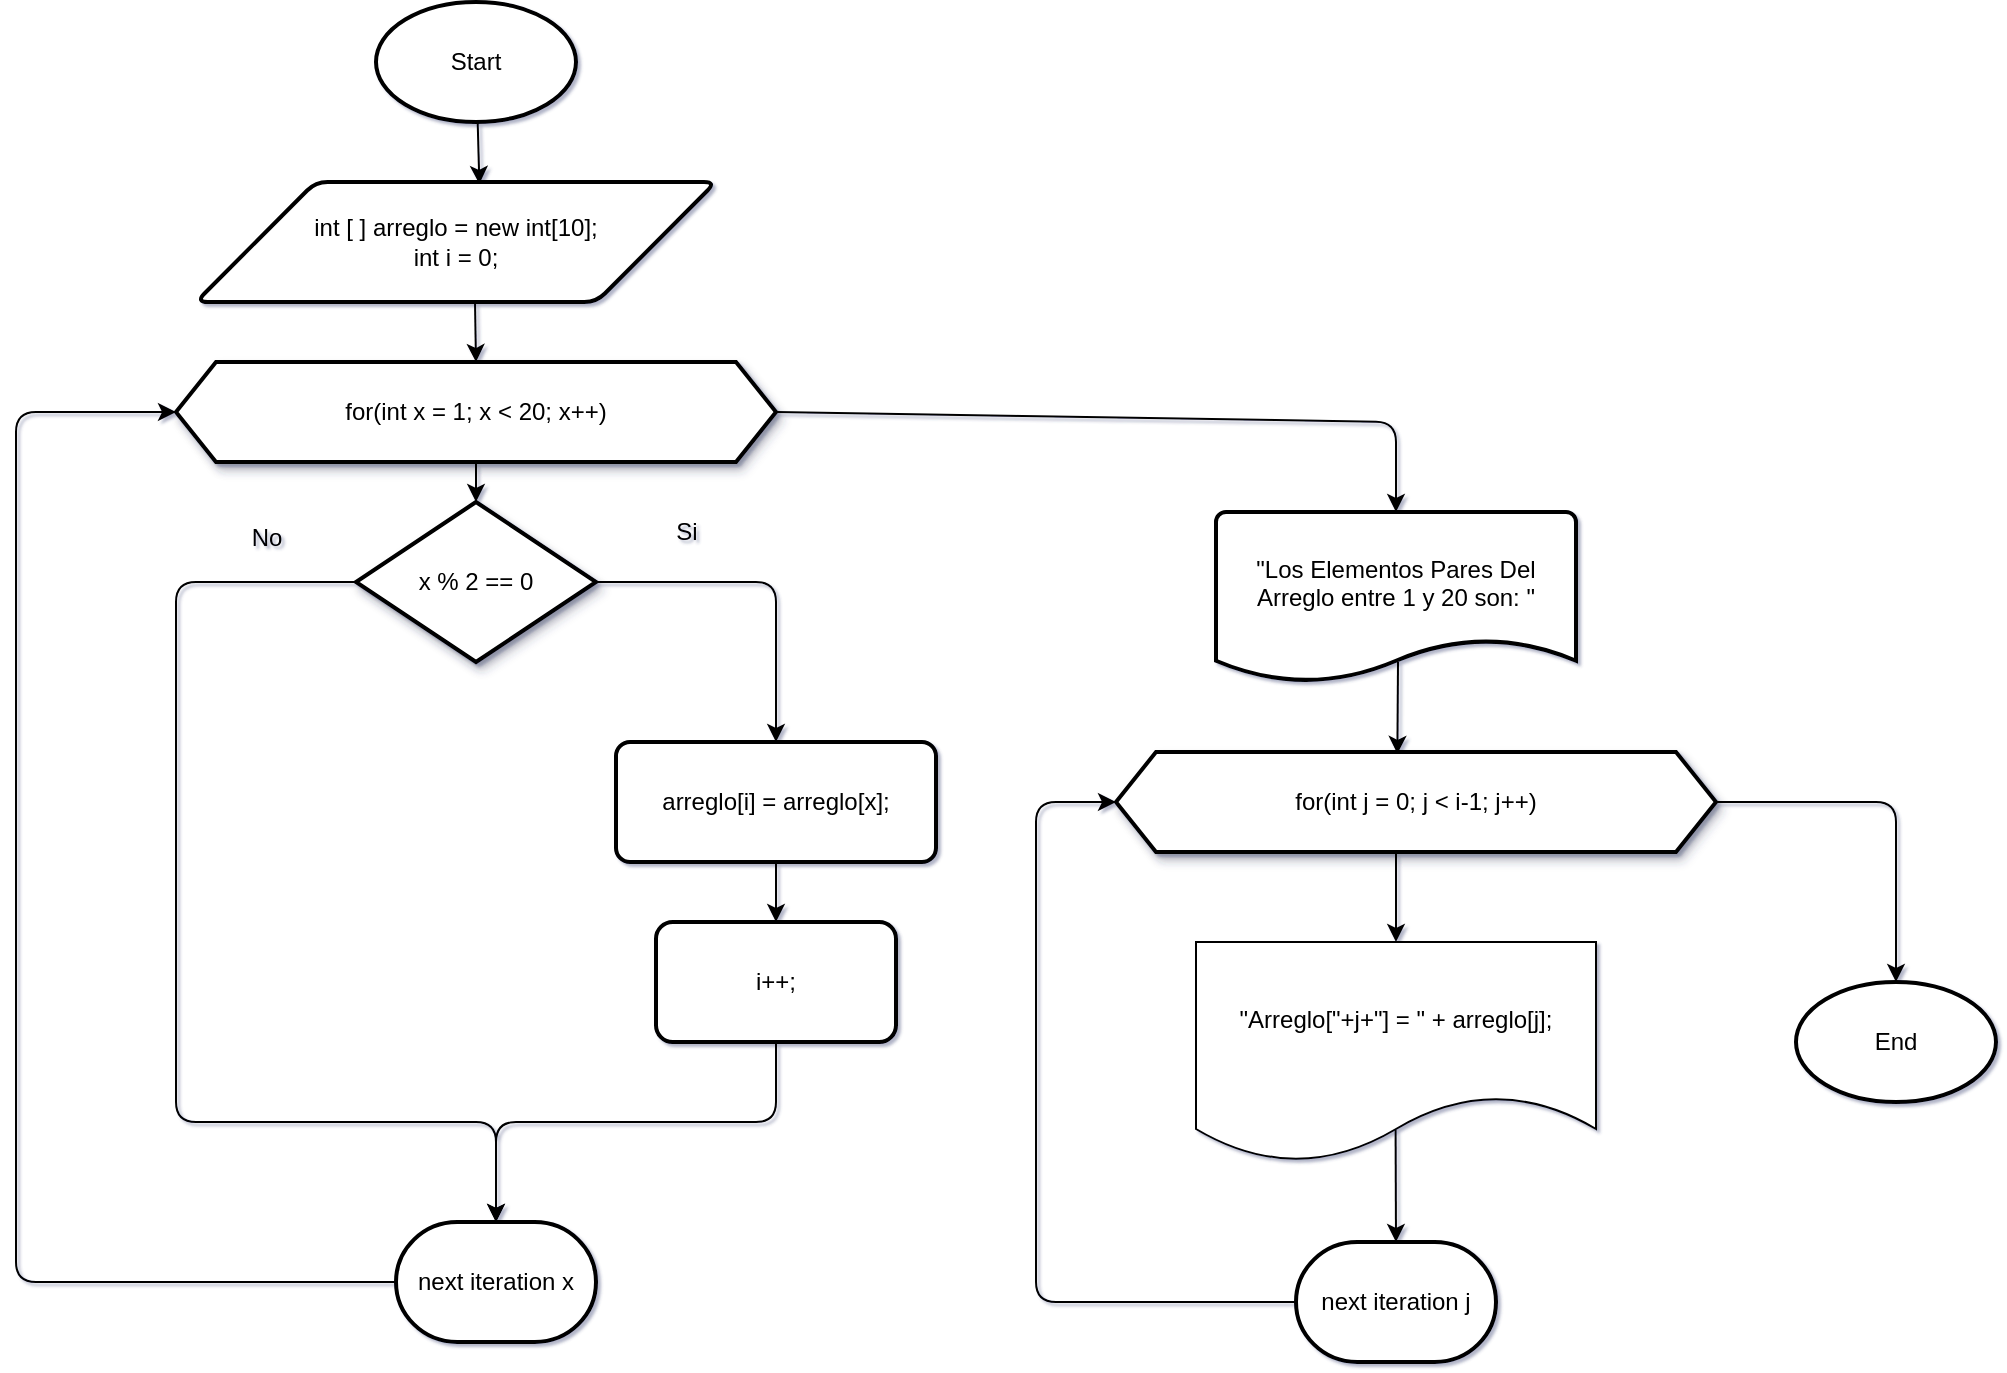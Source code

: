 <mxfile>
    <diagram id="6mQ_ADOAQ1k1-LOWOxSz" name="Page-1">
        <mxGraphModel dx="983" dy="779" grid="1" gridSize="10" guides="1" tooltips="1" connect="1" arrows="1" fold="1" page="1" pageScale="1" pageWidth="850" pageHeight="1100" math="0" shadow="1">
            <root>
                <mxCell id="0"/>
                <mxCell id="1" parent="0"/>
                <mxCell id="3" value="Start" style="strokeWidth=2;html=1;shape=mxgraph.flowchart.start_1;whiteSpace=wrap;" vertex="1" parent="1">
                    <mxGeometry x="340" y="30" width="100" height="60" as="geometry"/>
                </mxCell>
                <mxCell id="4" value="int [ ] arreglo = new int[10];&lt;div&gt;int i = 0;&lt;/div&gt;" style="shape=parallelogram;html=1;strokeWidth=2;perimeter=parallelogramPerimeter;whiteSpace=wrap;rounded=1;arcSize=12;size=0.23;" vertex="1" parent="1">
                    <mxGeometry x="250" y="120" width="260" height="60" as="geometry"/>
                </mxCell>
                <mxCell id="5" style="edgeStyle=none;html=1;entryX=0.545;entryY=0.016;entryDx=0;entryDy=0;entryPerimeter=0;" edge="1" parent="1" source="3" target="4">
                    <mxGeometry relative="1" as="geometry"/>
                </mxCell>
                <mxCell id="11" value="" style="edgeStyle=none;html=1;" edge="1" parent="1" source="6" target="10">
                    <mxGeometry relative="1" as="geometry"/>
                </mxCell>
                <mxCell id="26" style="edgeStyle=none;html=1;entryX=0.5;entryY=0;entryDx=0;entryDy=0;entryPerimeter=0;exitX=1;exitY=0.5;exitDx=0;exitDy=0;" edge="1" parent="1" source="6" target="27">
                    <mxGeometry relative="1" as="geometry">
                        <mxPoint x="840" y="235" as="targetPoint"/>
                        <Array as="points">
                            <mxPoint x="850" y="240"/>
                        </Array>
                    </mxGeometry>
                </mxCell>
                <mxCell id="6" value="for(int x = 1; x &amp;lt; 20; x++)" style="shape=hexagon;perimeter=hexagonPerimeter2;whiteSpace=wrap;html=1;fixedSize=1;strokeWidth=2;textShadow=0;shadow=1;" vertex="1" parent="1">
                    <mxGeometry x="240" y="210" width="300" height="50" as="geometry"/>
                </mxCell>
                <mxCell id="8" style="edgeStyle=none;html=1;entryX=0.5;entryY=0;entryDx=0;entryDy=0;" edge="1" parent="1" target="6">
                    <mxGeometry relative="1" as="geometry">
                        <mxPoint x="389.5" y="180" as="sourcePoint"/>
                        <mxPoint x="390.5" y="211" as="targetPoint"/>
                    </mxGeometry>
                </mxCell>
                <mxCell id="12" style="edgeStyle=none;html=1;exitX=1;exitY=0.5;exitDx=0;exitDy=0;" edge="1" parent="1">
                    <mxGeometry relative="1" as="geometry">
                        <mxPoint x="540" y="400" as="targetPoint"/>
                        <mxPoint x="410" y="320" as="sourcePoint"/>
                        <Array as="points">
                            <mxPoint x="540" y="320"/>
                        </Array>
                    </mxGeometry>
                </mxCell>
                <mxCell id="13" style="edgeStyle=none;html=1;exitX=0;exitY=0.5;exitDx=0;exitDy=0;" edge="1" parent="1" source="10">
                    <mxGeometry relative="1" as="geometry">
                        <mxPoint x="400" y="640" as="targetPoint"/>
                        <Array as="points">
                            <mxPoint x="240" y="320"/>
                            <mxPoint x="240" y="590"/>
                            <mxPoint x="400" y="590"/>
                        </Array>
                    </mxGeometry>
                </mxCell>
                <mxCell id="10" value="x % 2 == 0" style="rhombus;whiteSpace=wrap;html=1;strokeWidth=2;shadow=1;" vertex="1" parent="1">
                    <mxGeometry x="330" y="280" width="120" height="80" as="geometry"/>
                </mxCell>
                <mxCell id="17" value="" style="edgeStyle=none;html=1;" edge="1" parent="1" source="15" target="16">
                    <mxGeometry relative="1" as="geometry"/>
                </mxCell>
                <mxCell id="15" value="arreglo[i] = arreglo[x];" style="rounded=1;whiteSpace=wrap;html=1;absoluteArcSize=1;arcSize=14;strokeWidth=2;" vertex="1" parent="1">
                    <mxGeometry x="460" y="400" width="160" height="60" as="geometry"/>
                </mxCell>
                <mxCell id="20" style="edgeStyle=none;html=1;exitX=0.5;exitY=1;exitDx=0;exitDy=0;" edge="1" parent="1" source="16">
                    <mxGeometry relative="1" as="geometry">
                        <mxPoint x="400" y="640" as="targetPoint"/>
                        <Array as="points">
                            <mxPoint x="540" y="590"/>
                            <mxPoint x="400" y="590"/>
                        </Array>
                    </mxGeometry>
                </mxCell>
                <mxCell id="16" value="i++;" style="whiteSpace=wrap;html=1;rounded=1;arcSize=14;strokeWidth=2;" vertex="1" parent="1">
                    <mxGeometry x="480" y="490" width="120" height="60" as="geometry"/>
                </mxCell>
                <mxCell id="18" value="Si" style="text;html=1;align=center;verticalAlign=middle;resizable=0;points=[];autosize=1;strokeColor=none;fillColor=none;" vertex="1" parent="1">
                    <mxGeometry x="480" y="280" width="30" height="30" as="geometry"/>
                </mxCell>
                <mxCell id="19" value="No&lt;div&gt;&lt;br&gt;&lt;/div&gt;" style="text;html=1;align=center;verticalAlign=middle;resizable=0;points=[];autosize=1;strokeColor=none;fillColor=none;" vertex="1" parent="1">
                    <mxGeometry x="265" y="285" width="40" height="40" as="geometry"/>
                </mxCell>
                <mxCell id="24" style="edgeStyle=none;html=1;entryX=0;entryY=0.5;entryDx=0;entryDy=0;exitX=0;exitY=0.5;exitDx=0;exitDy=0;exitPerimeter=0;" edge="1" parent="1" source="23" target="6">
                    <mxGeometry relative="1" as="geometry">
                        <Array as="points">
                            <mxPoint x="160" y="670"/>
                            <mxPoint x="160" y="235"/>
                        </Array>
                    </mxGeometry>
                </mxCell>
                <mxCell id="23" value="next iteration x" style="strokeWidth=2;html=1;shape=mxgraph.flowchart.terminator;whiteSpace=wrap;" vertex="1" parent="1">
                    <mxGeometry x="350" y="640" width="100" height="60" as="geometry"/>
                </mxCell>
                <mxCell id="27" value="&quot;Los Elementos Pares Del Arreglo entre 1 y 20 son: &quot;&lt;div&gt;&lt;br&gt;&lt;/div&gt;" style="strokeWidth=2;html=1;shape=mxgraph.flowchart.document2;whiteSpace=wrap;size=0.25;" vertex="1" parent="1">
                    <mxGeometry x="760" y="285" width="180" height="85" as="geometry"/>
                </mxCell>
                <mxCell id="28" value="for(int j = 0; j &amp;lt; i-1; j++)" style="shape=hexagon;perimeter=hexagonPerimeter2;whiteSpace=wrap;html=1;fixedSize=1;strokeWidth=2;textShadow=0;shadow=1;" vertex="1" parent="1">
                    <mxGeometry x="710" y="405" width="300" height="50" as="geometry"/>
                </mxCell>
                <mxCell id="29" style="edgeStyle=none;html=1;entryX=0.469;entryY=0.018;entryDx=0;entryDy=0;entryPerimeter=0;" edge="1" parent="1" target="28">
                    <mxGeometry relative="1" as="geometry">
                        <mxPoint x="851" y="360" as="sourcePoint"/>
                    </mxGeometry>
                </mxCell>
                <mxCell id="32" style="edgeStyle=none;html=1;" edge="1" parent="1">
                    <mxGeometry relative="1" as="geometry">
                        <mxPoint x="850" y="500" as="targetPoint"/>
                        <mxPoint x="850" y="455" as="sourcePoint"/>
                    </mxGeometry>
                </mxCell>
                <mxCell id="33" value="&quot;Arreglo[&quot;+j+&quot;] = &quot; + arreglo[j];" style="shape=document;whiteSpace=wrap;html=1;boundedLbl=1;" vertex="1" parent="1">
                    <mxGeometry x="750" y="500" width="200" height="110" as="geometry"/>
                </mxCell>
                <mxCell id="36" style="edgeStyle=none;html=1;entryX=0;entryY=0.5;entryDx=0;entryDy=0;" edge="1" parent="1" source="34" target="28">
                    <mxGeometry relative="1" as="geometry">
                        <Array as="points">
                            <mxPoint x="670" y="680"/>
                            <mxPoint x="670" y="430"/>
                        </Array>
                    </mxGeometry>
                </mxCell>
                <mxCell id="34" value="next iteration j" style="strokeWidth=2;html=1;shape=mxgraph.flowchart.terminator;whiteSpace=wrap;" vertex="1" parent="1">
                    <mxGeometry x="800" y="650" width="100" height="60" as="geometry"/>
                </mxCell>
                <mxCell id="35" style="edgeStyle=none;html=1;entryX=0.5;entryY=0;entryDx=0;entryDy=0;entryPerimeter=0;exitX=0.499;exitY=0.853;exitDx=0;exitDy=0;exitPerimeter=0;" edge="1" parent="1" source="33" target="34">
                    <mxGeometry relative="1" as="geometry"/>
                </mxCell>
                <mxCell id="37" value="End" style="strokeWidth=2;html=1;shape=mxgraph.flowchart.start_1;whiteSpace=wrap;" vertex="1" parent="1">
                    <mxGeometry x="1050" y="520" width="100" height="60" as="geometry"/>
                </mxCell>
                <mxCell id="38" style="edgeStyle=none;html=1;entryX=0.5;entryY=0;entryDx=0;entryDy=0;entryPerimeter=0;exitX=1;exitY=0.5;exitDx=0;exitDy=0;" edge="1" parent="1" source="28" target="37">
                    <mxGeometry relative="1" as="geometry">
                        <Array as="points">
                            <mxPoint x="1100" y="430"/>
                        </Array>
                    </mxGeometry>
                </mxCell>
            </root>
        </mxGraphModel>
    </diagram>
</mxfile>